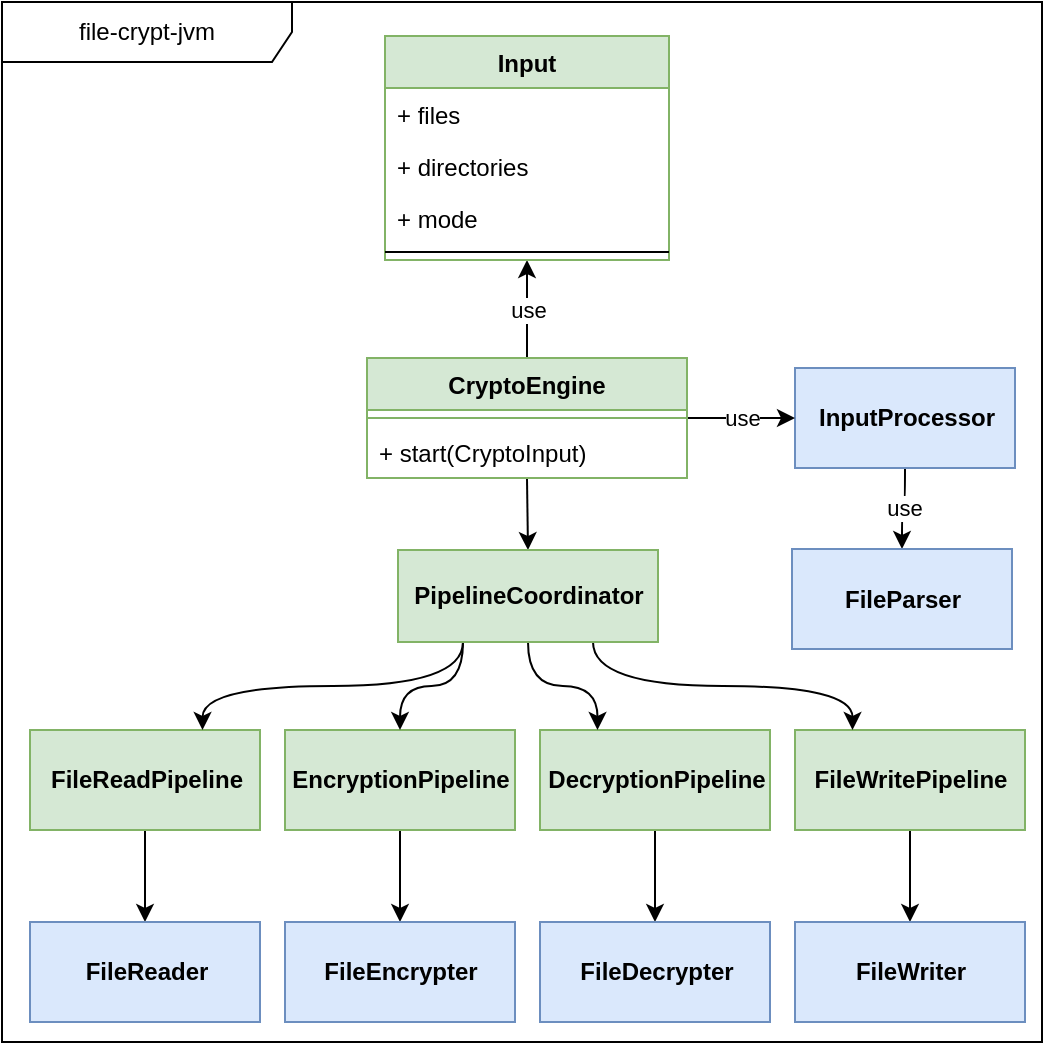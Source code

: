 <mxfile version="12.9.13" type="device"><diagram id="hbck5BXssl-l45txtGGQ" name="Page-1"><mxGraphModel dx="796" dy="595" grid="1" gridSize="10" guides="1" tooltips="1" connect="1" arrows="1" fold="1" page="1" pageScale="1" pageWidth="850" pageHeight="1100" math="0" shadow="0"><root><mxCell id="0"/><mxCell id="1" parent="0"/><mxCell id="lf1cQ1Z_dV36ZEZ5a0a9-94" value="file-crypt-jvm" style="shape=umlFrame;whiteSpace=wrap;html=1;width=145;height=30;" parent="1" vertex="1"><mxGeometry x="40" y="40" width="520" height="520" as="geometry"/></mxCell><mxCell id="lf1cQ1Z_dV36ZEZ5a0a9-57" value="use" style="edgeStyle=orthogonalEdgeStyle;curved=1;orthogonalLoop=1;jettySize=auto;html=1;entryX=0.5;entryY=1;entryDx=0;entryDy=0;exitX=0.5;exitY=0;exitDx=0;exitDy=0;" parent="1" source="lf1cQ1Z_dV36ZEZ5a0a9-58" target="lf1cQ1Z_dV36ZEZ5a0a9-51" edge="1"><mxGeometry relative="1" as="geometry"><mxPoint x="302.5" y="220" as="sourcePoint"/></mxGeometry></mxCell><mxCell id="lf1cQ1Z_dV36ZEZ5a0a9-66" value="use" style="edgeStyle=orthogonalEdgeStyle;curved=1;orthogonalLoop=1;jettySize=auto;html=1;" parent="1" source="lf1cQ1Z_dV36ZEZ5a0a9-49" target="lf1cQ1Z_dV36ZEZ5a0a9-65" edge="1"><mxGeometry relative="1" as="geometry"/></mxCell><mxCell id="lf1cQ1Z_dV36ZEZ5a0a9-49" value="&lt;b&gt;InputProcessor&lt;/b&gt;" style="html=1;fillColor=#dae8fc;strokeColor=#6c8ebf;" parent="1" vertex="1"><mxGeometry x="436.5" y="223" width="110" height="50" as="geometry"/></mxCell><mxCell id="lf1cQ1Z_dV36ZEZ5a0a9-62" value="use" style="edgeStyle=orthogonalEdgeStyle;curved=1;orthogonalLoop=1;jettySize=auto;html=1;exitX=1;exitY=0.5;exitDx=0;exitDy=0;entryX=0;entryY=0.5;entryDx=0;entryDy=0;" parent="1" source="lf1cQ1Z_dV36ZEZ5a0a9-58" target="lf1cQ1Z_dV36ZEZ5a0a9-49" edge="1"><mxGeometry relative="1" as="geometry"/></mxCell><mxCell id="lf1cQ1Z_dV36ZEZ5a0a9-65" value="&lt;b&gt;FileParser&lt;/b&gt;" style="html=1;fillColor=#dae8fc;strokeColor=#6c8ebf;" parent="1" vertex="1"><mxGeometry x="435" y="313.5" width="110" height="50" as="geometry"/></mxCell><mxCell id="lf1cQ1Z_dV36ZEZ5a0a9-87" style="edgeStyle=orthogonalEdgeStyle;curved=1;orthogonalLoop=1;jettySize=auto;html=1;exitX=0.5;exitY=1;exitDx=0;exitDy=0;entryX=0.5;entryY=0;entryDx=0;entryDy=0;startArrow=none;startFill=0;endArrow=classic;endFill=1;" parent="1" source="lf1cQ1Z_dV36ZEZ5a0a9-68" target="lf1cQ1Z_dV36ZEZ5a0a9-85" edge="1"><mxGeometry relative="1" as="geometry"/></mxCell><mxCell id="lf1cQ1Z_dV36ZEZ5a0a9-68" value="&lt;b&gt;FileReadPipeline&lt;/b&gt;" style="html=1;fillColor=#d5e8d4;strokeColor=#82b366;" parent="1" vertex="1"><mxGeometry x="54" y="404" width="115" height="50" as="geometry"/></mxCell><mxCell id="lf1cQ1Z_dV36ZEZ5a0a9-91" style="edgeStyle=orthogonalEdgeStyle;curved=1;orthogonalLoop=1;jettySize=auto;html=1;exitX=0.5;exitY=1;exitDx=0;exitDy=0;entryX=0.5;entryY=0;entryDx=0;entryDy=0;startArrow=none;startFill=0;endArrow=classic;endFill=1;" parent="1" source="lf1cQ1Z_dV36ZEZ5a0a9-69" target="lf1cQ1Z_dV36ZEZ5a0a9-89" edge="1"><mxGeometry relative="1" as="geometry"/></mxCell><mxCell id="lf1cQ1Z_dV36ZEZ5a0a9-69" value="&lt;b&gt;EncryptionPipeline&lt;/b&gt;" style="html=1;fillColor=#d5e8d4;strokeColor=#82b366;" parent="1" vertex="1"><mxGeometry x="181.5" y="404" width="115" height="50" as="geometry"/></mxCell><mxCell id="lf1cQ1Z_dV36ZEZ5a0a9-88" style="edgeStyle=orthogonalEdgeStyle;curved=1;orthogonalLoop=1;jettySize=auto;html=1;exitX=0.5;exitY=1;exitDx=0;exitDy=0;entryX=0.5;entryY=0;entryDx=0;entryDy=0;startArrow=none;startFill=0;endArrow=classic;endFill=1;" parent="1" source="lf1cQ1Z_dV36ZEZ5a0a9-70" target="lf1cQ1Z_dV36ZEZ5a0a9-86" edge="1"><mxGeometry relative="1" as="geometry"/></mxCell><mxCell id="lf1cQ1Z_dV36ZEZ5a0a9-70" value="&lt;b&gt;FileWritePipeline&lt;/b&gt;" style="html=1;fillColor=#d5e8d4;strokeColor=#82b366;" parent="1" vertex="1"><mxGeometry x="436.5" y="404" width="115" height="50" as="geometry"/></mxCell><mxCell id="lf1cQ1Z_dV36ZEZ5a0a9-92" style="edgeStyle=orthogonalEdgeStyle;curved=1;orthogonalLoop=1;jettySize=auto;html=1;exitX=0.5;exitY=1;exitDx=0;exitDy=0;entryX=0.5;entryY=0;entryDx=0;entryDy=0;startArrow=none;startFill=0;endArrow=classic;endFill=1;" parent="1" source="lf1cQ1Z_dV36ZEZ5a0a9-73" target="lf1cQ1Z_dV36ZEZ5a0a9-90" edge="1"><mxGeometry relative="1" as="geometry"/></mxCell><mxCell id="lf1cQ1Z_dV36ZEZ5a0a9-73" value="&lt;b&gt;DecryptionPipeline&lt;/b&gt;" style="html=1;fillColor=#d5e8d4;strokeColor=#82b366;" parent="1" vertex="1"><mxGeometry x="309" y="404" width="115" height="50" as="geometry"/></mxCell><mxCell id="lf1cQ1Z_dV36ZEZ5a0a9-76" style="edgeStyle=orthogonalEdgeStyle;curved=1;orthogonalLoop=1;jettySize=auto;html=1;exitX=0.5;exitY=0;exitDx=0;exitDy=0;entryX=0.5;entryY=1.013;entryDx=0;entryDy=0;entryPerimeter=0;endArrow=none;endFill=0;startArrow=classic;startFill=1;" parent="1" source="lf1cQ1Z_dV36ZEZ5a0a9-74" target="lf1cQ1Z_dV36ZEZ5a0a9-61" edge="1"><mxGeometry relative="1" as="geometry"/></mxCell><mxCell id="lf1cQ1Z_dV36ZEZ5a0a9-81" style="edgeStyle=orthogonalEdgeStyle;curved=1;orthogonalLoop=1;jettySize=auto;html=1;exitX=0.5;exitY=1;exitDx=0;exitDy=0;entryX=0.25;entryY=0;entryDx=0;entryDy=0;startArrow=none;startFill=0;endArrow=classic;endFill=1;" parent="1" source="lf1cQ1Z_dV36ZEZ5a0a9-74" target="lf1cQ1Z_dV36ZEZ5a0a9-73" edge="1"><mxGeometry relative="1" as="geometry"/></mxCell><mxCell id="lf1cQ1Z_dV36ZEZ5a0a9-82" style="edgeStyle=orthogonalEdgeStyle;curved=1;orthogonalLoop=1;jettySize=auto;html=1;exitX=0.75;exitY=1;exitDx=0;exitDy=0;entryX=0.25;entryY=0;entryDx=0;entryDy=0;startArrow=none;startFill=0;endArrow=classic;endFill=1;" parent="1" source="lf1cQ1Z_dV36ZEZ5a0a9-74" target="lf1cQ1Z_dV36ZEZ5a0a9-70" edge="1"><mxGeometry relative="1" as="geometry"/></mxCell><mxCell id="lf1cQ1Z_dV36ZEZ5a0a9-83" style="edgeStyle=orthogonalEdgeStyle;curved=1;orthogonalLoop=1;jettySize=auto;html=1;exitX=0.25;exitY=1;exitDx=0;exitDy=0;entryX=0.5;entryY=0;entryDx=0;entryDy=0;startArrow=none;startFill=0;endArrow=classic;endFill=1;" parent="1" source="lf1cQ1Z_dV36ZEZ5a0a9-74" target="lf1cQ1Z_dV36ZEZ5a0a9-69" edge="1"><mxGeometry relative="1" as="geometry"/></mxCell><mxCell id="lf1cQ1Z_dV36ZEZ5a0a9-84" style="edgeStyle=orthogonalEdgeStyle;curved=1;orthogonalLoop=1;jettySize=auto;html=1;exitX=0.25;exitY=1;exitDx=0;exitDy=0;entryX=0.75;entryY=0;entryDx=0;entryDy=0;startArrow=none;startFill=0;endArrow=classic;endFill=1;" parent="1" source="lf1cQ1Z_dV36ZEZ5a0a9-74" target="lf1cQ1Z_dV36ZEZ5a0a9-68" edge="1"><mxGeometry relative="1" as="geometry"/></mxCell><mxCell id="lf1cQ1Z_dV36ZEZ5a0a9-74" value="&lt;b&gt;PipelineCoordinator&lt;/b&gt;" style="html=1;fillColor=#d5e8d4;strokeColor=#82b366;" parent="1" vertex="1"><mxGeometry x="238" y="314" width="130" height="46" as="geometry"/></mxCell><mxCell id="lf1cQ1Z_dV36ZEZ5a0a9-85" value="&lt;b&gt;FileReader&lt;/b&gt;" style="html=1;fillColor=#dae8fc;strokeColor=#6c8ebf;" parent="1" vertex="1"><mxGeometry x="54" y="500" width="115" height="50" as="geometry"/></mxCell><mxCell id="lf1cQ1Z_dV36ZEZ5a0a9-86" value="&lt;b&gt;FileWriter&lt;/b&gt;" style="html=1;fillColor=#dae8fc;strokeColor=#6c8ebf;" parent="1" vertex="1"><mxGeometry x="436.5" y="500" width="115" height="50" as="geometry"/></mxCell><mxCell id="lf1cQ1Z_dV36ZEZ5a0a9-89" value="&lt;b&gt;FileEncrypter&lt;/b&gt;" style="html=1;fillColor=#dae8fc;strokeColor=#6c8ebf;" parent="1" vertex="1"><mxGeometry x="181.5" y="500" width="115" height="50" as="geometry"/></mxCell><mxCell id="lf1cQ1Z_dV36ZEZ5a0a9-90" value="&lt;b&gt;FileDecrypter&lt;/b&gt;" style="html=1;fillColor=#dae8fc;strokeColor=#6c8ebf;" parent="1" vertex="1"><mxGeometry x="309" y="500" width="115" height="50" as="geometry"/></mxCell><mxCell id="lf1cQ1Z_dV36ZEZ5a0a9-51" value="Input" style="swimlane;fontStyle=1;align=center;verticalAlign=top;childLayout=stackLayout;horizontal=1;startSize=26;horizontalStack=0;resizeParent=1;resizeParentMax=0;resizeLast=0;collapsible=1;marginBottom=0;fillColor=#d5e8d4;strokeColor=#82b366;" parent="1" vertex="1"><mxGeometry x="231.5" y="57" width="142" height="112" as="geometry"/></mxCell><mxCell id="lf1cQ1Z_dV36ZEZ5a0a9-52" value="+ files" style="text;align=left;verticalAlign=top;spacingLeft=4;spacingRight=4;overflow=hidden;rotatable=0;points=[[0,0.5],[1,0.5]];portConstraint=eastwest;" parent="lf1cQ1Z_dV36ZEZ5a0a9-51" vertex="1"><mxGeometry y="26" width="142" height="26" as="geometry"/></mxCell><mxCell id="lf1cQ1Z_dV36ZEZ5a0a9-55" value="+ directories" style="text;align=left;verticalAlign=top;spacingLeft=4;spacingRight=4;overflow=hidden;rotatable=0;points=[[0,0.5],[1,0.5]];portConstraint=eastwest;" parent="lf1cQ1Z_dV36ZEZ5a0a9-51" vertex="1"><mxGeometry y="52" width="142" height="26" as="geometry"/></mxCell><mxCell id="lf1cQ1Z_dV36ZEZ5a0a9-56" value="+ mode" style="text;align=left;verticalAlign=top;spacingLeft=4;spacingRight=4;overflow=hidden;rotatable=0;points=[[0,0.5],[1,0.5]];portConstraint=eastwest;" parent="lf1cQ1Z_dV36ZEZ5a0a9-51" vertex="1"><mxGeometry y="78" width="142" height="26" as="geometry"/></mxCell><mxCell id="lf1cQ1Z_dV36ZEZ5a0a9-53" value="" style="line;strokeWidth=1;fillColor=none;align=left;verticalAlign=middle;spacingTop=-1;spacingLeft=3;spacingRight=3;rotatable=0;labelPosition=right;points=[];portConstraint=eastwest;" parent="lf1cQ1Z_dV36ZEZ5a0a9-51" vertex="1"><mxGeometry y="104" width="142" height="8" as="geometry"/></mxCell><mxCell id="lf1cQ1Z_dV36ZEZ5a0a9-58" value="CryptoEngine" style="swimlane;fontStyle=1;align=center;verticalAlign=top;childLayout=stackLayout;horizontal=1;startSize=26;horizontalStack=0;resizeParent=1;resizeParentMax=0;resizeLast=0;collapsible=1;marginBottom=0;fillColor=#d5e8d4;strokeColor=#82b366;" parent="1" vertex="1"><mxGeometry x="222.5" y="218" width="160" height="60" as="geometry"/></mxCell><mxCell id="lf1cQ1Z_dV36ZEZ5a0a9-60" value="" style="line;strokeWidth=1;fillColor=#d5e8d4;align=left;verticalAlign=middle;spacingTop=-1;spacingLeft=3;spacingRight=3;rotatable=0;labelPosition=right;points=[];portConstraint=eastwest;strokeColor=#82b366;" parent="lf1cQ1Z_dV36ZEZ5a0a9-58" vertex="1"><mxGeometry y="26" width="160" height="8" as="geometry"/></mxCell><mxCell id="lf1cQ1Z_dV36ZEZ5a0a9-61" value="+ start(CryptoInput)" style="text;align=left;verticalAlign=top;spacingLeft=4;spacingRight=4;overflow=hidden;rotatable=0;points=[[0,0.5],[1,0.5]];portConstraint=eastwest;" parent="lf1cQ1Z_dV36ZEZ5a0a9-58" vertex="1"><mxGeometry y="34" width="160" height="26" as="geometry"/></mxCell></root></mxGraphModel></diagram></mxfile>